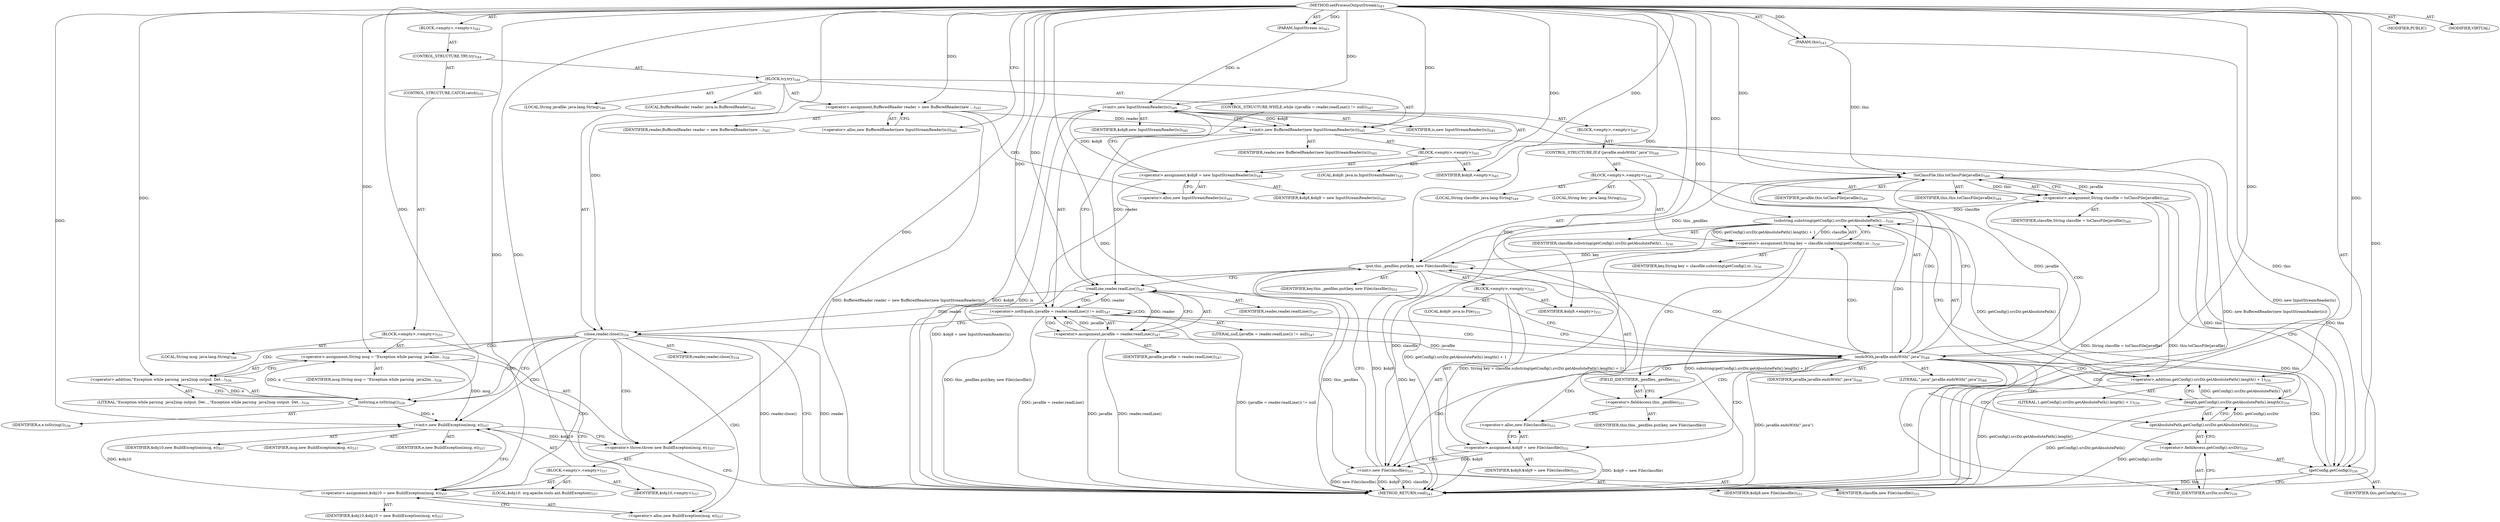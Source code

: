 digraph "setProcessOutputStream" {  
"111669149718" [label = <(METHOD,setProcessOutputStream)<SUB>543</SUB>> ]
"115964117012" [label = <(PARAM,this)<SUB>543</SUB>> ]
"115964117043" [label = <(PARAM,InputStream is)<SUB>543</SUB>> ]
"25769803832" [label = <(BLOCK,&lt;empty&gt;,&lt;empty&gt;)<SUB>543</SUB>> ]
"47244640282" [label = <(CONTROL_STRUCTURE,TRY,try)<SUB>544</SUB>> ]
"25769803833" [label = <(BLOCK,try,try)<SUB>544</SUB>> ]
"94489280547" [label = <(LOCAL,BufferedReader reader: java.io.BufferedReader)<SUB>545</SUB>> ]
"30064771407" [label = <(&lt;operator&gt;.assignment,BufferedReader reader = new BufferedReader(new ...)<SUB>545</SUB>> ]
"68719477015" [label = <(IDENTIFIER,reader,BufferedReader reader = new BufferedReader(new ...)<SUB>545</SUB>> ]
"30064771408" [label = <(&lt;operator&gt;.alloc,new BufferedReader(new InputStreamReader(is)))<SUB>545</SUB>> ]
"30064771409" [label = <(&lt;init&gt;,new BufferedReader(new InputStreamReader(is)))<SUB>545</SUB>> ]
"68719477016" [label = <(IDENTIFIER,reader,new BufferedReader(new InputStreamReader(is)))<SUB>545</SUB>> ]
"25769803834" [label = <(BLOCK,&lt;empty&gt;,&lt;empty&gt;)<SUB>545</SUB>> ]
"94489280548" [label = <(LOCAL,$obj8: java.io.InputStreamReader)<SUB>545</SUB>> ]
"30064771410" [label = <(&lt;operator&gt;.assignment,$obj8 = new InputStreamReader(is))<SUB>545</SUB>> ]
"68719477017" [label = <(IDENTIFIER,$obj8,$obj8 = new InputStreamReader(is))<SUB>545</SUB>> ]
"30064771411" [label = <(&lt;operator&gt;.alloc,new InputStreamReader(is))<SUB>545</SUB>> ]
"30064771412" [label = <(&lt;init&gt;,new InputStreamReader(is))<SUB>545</SUB>> ]
"68719477018" [label = <(IDENTIFIER,$obj8,new InputStreamReader(is))<SUB>545</SUB>> ]
"68719477019" [label = <(IDENTIFIER,is,new InputStreamReader(is))<SUB>545</SUB>> ]
"68719477020" [label = <(IDENTIFIER,$obj8,&lt;empty&gt;)<SUB>545</SUB>> ]
"94489280549" [label = <(LOCAL,String javafile: java.lang.String)<SUB>546</SUB>> ]
"47244640283" [label = <(CONTROL_STRUCTURE,WHILE,while ((javafile = reader.readLine()) != null))<SUB>547</SUB>> ]
"30064771413" [label = <(&lt;operator&gt;.notEquals,(javafile = reader.readLine()) != null)<SUB>547</SUB>> ]
"30064771414" [label = <(&lt;operator&gt;.assignment,javafile = reader.readLine())<SUB>547</SUB>> ]
"68719477021" [label = <(IDENTIFIER,javafile,javafile = reader.readLine())<SUB>547</SUB>> ]
"30064771415" [label = <(readLine,reader.readLine())<SUB>547</SUB>> ]
"68719477022" [label = <(IDENTIFIER,reader,reader.readLine())<SUB>547</SUB>> ]
"90194313280" [label = <(LITERAL,null,(javafile = reader.readLine()) != null)<SUB>547</SUB>> ]
"25769803835" [label = <(BLOCK,&lt;empty&gt;,&lt;empty&gt;)<SUB>547</SUB>> ]
"47244640284" [label = <(CONTROL_STRUCTURE,IF,if (javafile.endsWith(&quot;.java&quot;)))<SUB>548</SUB>> ]
"30064771416" [label = <(endsWith,javafile.endsWith(&quot;.java&quot;))<SUB>548</SUB>> ]
"68719477023" [label = <(IDENTIFIER,javafile,javafile.endsWith(&quot;.java&quot;))<SUB>548</SUB>> ]
"90194313281" [label = <(LITERAL,&quot;.java&quot;,javafile.endsWith(&quot;.java&quot;))<SUB>548</SUB>> ]
"25769803836" [label = <(BLOCK,&lt;empty&gt;,&lt;empty&gt;)<SUB>548</SUB>> ]
"94489280550" [label = <(LOCAL,String classfile: java.lang.String)<SUB>549</SUB>> ]
"30064771417" [label = <(&lt;operator&gt;.assignment,String classfile = toClassFile(javafile))<SUB>549</SUB>> ]
"68719477024" [label = <(IDENTIFIER,classfile,String classfile = toClassFile(javafile))<SUB>549</SUB>> ]
"30064771418" [label = <(toClassFile,this.toClassFile(javafile))<SUB>549</SUB>> ]
"68719476786" [label = <(IDENTIFIER,this,this.toClassFile(javafile))<SUB>549</SUB>> ]
"68719477025" [label = <(IDENTIFIER,javafile,this.toClassFile(javafile))<SUB>549</SUB>> ]
"94489280551" [label = <(LOCAL,String key: java.lang.String)<SUB>550</SUB>> ]
"30064771419" [label = <(&lt;operator&gt;.assignment,String key = classfile.substring(getConfig().sr...)<SUB>550</SUB>> ]
"68719477026" [label = <(IDENTIFIER,key,String key = classfile.substring(getConfig().sr...)<SUB>550</SUB>> ]
"30064771420" [label = <(substring,substring(getConfig().srcDir.getAbsolutePath()....)<SUB>550</SUB>> ]
"68719477027" [label = <(IDENTIFIER,classfile,substring(getConfig().srcDir.getAbsolutePath()....)<SUB>550</SUB>> ]
"30064771421" [label = <(&lt;operator&gt;.addition,getConfig().srcDir.getAbsolutePath().length() + 1)<SUB>550</SUB>> ]
"30064771422" [label = <(length,getConfig().srcDir.getAbsolutePath().length())<SUB>550</SUB>> ]
"30064771423" [label = <(getAbsolutePath,getConfig().srcDir.getAbsolutePath())<SUB>550</SUB>> ]
"30064771424" [label = <(&lt;operator&gt;.fieldAccess,getConfig().srcDir)<SUB>550</SUB>> ]
"30064771425" [label = <(getConfig,getConfig())<SUB>550</SUB>> ]
"68719476787" [label = <(IDENTIFIER,this,getConfig())<SUB>550</SUB>> ]
"55834574908" [label = <(FIELD_IDENTIFIER,srcDir,srcDir)<SUB>550</SUB>> ]
"90194313282" [label = <(LITERAL,1,getConfig().srcDir.getAbsolutePath().length() + 1)<SUB>550</SUB>> ]
"30064771426" [label = <(put,this._genfiles.put(key, new File(classfile)))<SUB>551</SUB>> ]
"30064771427" [label = <(&lt;operator&gt;.fieldAccess,this._genfiles)<SUB>551</SUB>> ]
"68719477028" [label = <(IDENTIFIER,this,this._genfiles.put(key, new File(classfile)))> ]
"55834574909" [label = <(FIELD_IDENTIFIER,_genfiles,_genfiles)<SUB>551</SUB>> ]
"68719477029" [label = <(IDENTIFIER,key,this._genfiles.put(key, new File(classfile)))<SUB>551</SUB>> ]
"25769803837" [label = <(BLOCK,&lt;empty&gt;,&lt;empty&gt;)<SUB>551</SUB>> ]
"94489280552" [label = <(LOCAL,$obj9: java.io.File)<SUB>551</SUB>> ]
"30064771428" [label = <(&lt;operator&gt;.assignment,$obj9 = new File(classfile))<SUB>551</SUB>> ]
"68719477030" [label = <(IDENTIFIER,$obj9,$obj9 = new File(classfile))<SUB>551</SUB>> ]
"30064771429" [label = <(&lt;operator&gt;.alloc,new File(classfile))<SUB>551</SUB>> ]
"30064771430" [label = <(&lt;init&gt;,new File(classfile))<SUB>551</SUB>> ]
"68719477031" [label = <(IDENTIFIER,$obj9,new File(classfile))<SUB>551</SUB>> ]
"68719477032" [label = <(IDENTIFIER,classfile,new File(classfile))<SUB>551</SUB>> ]
"68719477033" [label = <(IDENTIFIER,$obj9,&lt;empty&gt;)<SUB>551</SUB>> ]
"30064771431" [label = <(close,reader.close())<SUB>554</SUB>> ]
"68719477034" [label = <(IDENTIFIER,reader,reader.close())<SUB>554</SUB>> ]
"47244640285" [label = <(CONTROL_STRUCTURE,CATCH,catch)<SUB>555</SUB>> ]
"25769803838" [label = <(BLOCK,&lt;empty&gt;,&lt;empty&gt;)<SUB>555</SUB>> ]
"94489280553" [label = <(LOCAL,String msg: java.lang.String)<SUB>556</SUB>> ]
"30064771432" [label = <(&lt;operator&gt;.assignment,String msg = &quot;Exception while parsing  java2iio...)<SUB>556</SUB>> ]
"68719477035" [label = <(IDENTIFIER,msg,String msg = &quot;Exception while parsing  java2iio...)<SUB>556</SUB>> ]
"30064771433" [label = <(&lt;operator&gt;.addition,&quot;Exception while parsing  java2iiop output. Det...)<SUB>556</SUB>> ]
"90194313283" [label = <(LITERAL,&quot;Exception while parsing  java2iiop output. Det...,&quot;Exception while parsing  java2iiop output. Det...)<SUB>556</SUB>> ]
"30064771434" [label = <(toString,e.toString())<SUB>556</SUB>> ]
"68719477036" [label = <(IDENTIFIER,e,e.toString())<SUB>556</SUB>> ]
"30064771435" [label = <(&lt;operator&gt;.throw,throw new BuildException(msg, e);)<SUB>557</SUB>> ]
"25769803839" [label = <(BLOCK,&lt;empty&gt;,&lt;empty&gt;)<SUB>557</SUB>> ]
"94489280554" [label = <(LOCAL,$obj10: org.apache.tools.ant.BuildException)<SUB>557</SUB>> ]
"30064771436" [label = <(&lt;operator&gt;.assignment,$obj10 = new BuildException(msg, e))<SUB>557</SUB>> ]
"68719477037" [label = <(IDENTIFIER,$obj10,$obj10 = new BuildException(msg, e))<SUB>557</SUB>> ]
"30064771437" [label = <(&lt;operator&gt;.alloc,new BuildException(msg, e))<SUB>557</SUB>> ]
"30064771438" [label = <(&lt;init&gt;,new BuildException(msg, e))<SUB>557</SUB>> ]
"68719477038" [label = <(IDENTIFIER,$obj10,new BuildException(msg, e))<SUB>557</SUB>> ]
"68719477039" [label = <(IDENTIFIER,msg,new BuildException(msg, e))<SUB>557</SUB>> ]
"68719477040" [label = <(IDENTIFIER,e,new BuildException(msg, e))<SUB>557</SUB>> ]
"68719477041" [label = <(IDENTIFIER,$obj10,&lt;empty&gt;)<SUB>557</SUB>> ]
"133143986244" [label = <(MODIFIER,PUBLIC)> ]
"133143986245" [label = <(MODIFIER,VIRTUAL)> ]
"128849018902" [label = <(METHOD_RETURN,void)<SUB>543</SUB>> ]
  "111669149718" -> "115964117012"  [ label = "AST: "] 
  "111669149718" -> "115964117043"  [ label = "AST: "] 
  "111669149718" -> "25769803832"  [ label = "AST: "] 
  "111669149718" -> "133143986244"  [ label = "AST: "] 
  "111669149718" -> "133143986245"  [ label = "AST: "] 
  "111669149718" -> "128849018902"  [ label = "AST: "] 
  "25769803832" -> "47244640282"  [ label = "AST: "] 
  "47244640282" -> "25769803833"  [ label = "AST: "] 
  "47244640282" -> "47244640285"  [ label = "AST: "] 
  "25769803833" -> "94489280547"  [ label = "AST: "] 
  "25769803833" -> "30064771407"  [ label = "AST: "] 
  "25769803833" -> "30064771409"  [ label = "AST: "] 
  "25769803833" -> "94489280549"  [ label = "AST: "] 
  "25769803833" -> "47244640283"  [ label = "AST: "] 
  "25769803833" -> "30064771431"  [ label = "AST: "] 
  "30064771407" -> "68719477015"  [ label = "AST: "] 
  "30064771407" -> "30064771408"  [ label = "AST: "] 
  "30064771409" -> "68719477016"  [ label = "AST: "] 
  "30064771409" -> "25769803834"  [ label = "AST: "] 
  "25769803834" -> "94489280548"  [ label = "AST: "] 
  "25769803834" -> "30064771410"  [ label = "AST: "] 
  "25769803834" -> "30064771412"  [ label = "AST: "] 
  "25769803834" -> "68719477020"  [ label = "AST: "] 
  "30064771410" -> "68719477017"  [ label = "AST: "] 
  "30064771410" -> "30064771411"  [ label = "AST: "] 
  "30064771412" -> "68719477018"  [ label = "AST: "] 
  "30064771412" -> "68719477019"  [ label = "AST: "] 
  "47244640283" -> "30064771413"  [ label = "AST: "] 
  "47244640283" -> "25769803835"  [ label = "AST: "] 
  "30064771413" -> "30064771414"  [ label = "AST: "] 
  "30064771413" -> "90194313280"  [ label = "AST: "] 
  "30064771414" -> "68719477021"  [ label = "AST: "] 
  "30064771414" -> "30064771415"  [ label = "AST: "] 
  "30064771415" -> "68719477022"  [ label = "AST: "] 
  "25769803835" -> "47244640284"  [ label = "AST: "] 
  "47244640284" -> "30064771416"  [ label = "AST: "] 
  "47244640284" -> "25769803836"  [ label = "AST: "] 
  "30064771416" -> "68719477023"  [ label = "AST: "] 
  "30064771416" -> "90194313281"  [ label = "AST: "] 
  "25769803836" -> "94489280550"  [ label = "AST: "] 
  "25769803836" -> "30064771417"  [ label = "AST: "] 
  "25769803836" -> "94489280551"  [ label = "AST: "] 
  "25769803836" -> "30064771419"  [ label = "AST: "] 
  "25769803836" -> "30064771426"  [ label = "AST: "] 
  "30064771417" -> "68719477024"  [ label = "AST: "] 
  "30064771417" -> "30064771418"  [ label = "AST: "] 
  "30064771418" -> "68719476786"  [ label = "AST: "] 
  "30064771418" -> "68719477025"  [ label = "AST: "] 
  "30064771419" -> "68719477026"  [ label = "AST: "] 
  "30064771419" -> "30064771420"  [ label = "AST: "] 
  "30064771420" -> "68719477027"  [ label = "AST: "] 
  "30064771420" -> "30064771421"  [ label = "AST: "] 
  "30064771421" -> "30064771422"  [ label = "AST: "] 
  "30064771421" -> "90194313282"  [ label = "AST: "] 
  "30064771422" -> "30064771423"  [ label = "AST: "] 
  "30064771423" -> "30064771424"  [ label = "AST: "] 
  "30064771424" -> "30064771425"  [ label = "AST: "] 
  "30064771424" -> "55834574908"  [ label = "AST: "] 
  "30064771425" -> "68719476787"  [ label = "AST: "] 
  "30064771426" -> "30064771427"  [ label = "AST: "] 
  "30064771426" -> "68719477029"  [ label = "AST: "] 
  "30064771426" -> "25769803837"  [ label = "AST: "] 
  "30064771427" -> "68719477028"  [ label = "AST: "] 
  "30064771427" -> "55834574909"  [ label = "AST: "] 
  "25769803837" -> "94489280552"  [ label = "AST: "] 
  "25769803837" -> "30064771428"  [ label = "AST: "] 
  "25769803837" -> "30064771430"  [ label = "AST: "] 
  "25769803837" -> "68719477033"  [ label = "AST: "] 
  "30064771428" -> "68719477030"  [ label = "AST: "] 
  "30064771428" -> "30064771429"  [ label = "AST: "] 
  "30064771430" -> "68719477031"  [ label = "AST: "] 
  "30064771430" -> "68719477032"  [ label = "AST: "] 
  "30064771431" -> "68719477034"  [ label = "AST: "] 
  "47244640285" -> "25769803838"  [ label = "AST: "] 
  "25769803838" -> "94489280553"  [ label = "AST: "] 
  "25769803838" -> "30064771432"  [ label = "AST: "] 
  "25769803838" -> "30064771435"  [ label = "AST: "] 
  "30064771432" -> "68719477035"  [ label = "AST: "] 
  "30064771432" -> "30064771433"  [ label = "AST: "] 
  "30064771433" -> "90194313283"  [ label = "AST: "] 
  "30064771433" -> "30064771434"  [ label = "AST: "] 
  "30064771434" -> "68719477036"  [ label = "AST: "] 
  "30064771435" -> "25769803839"  [ label = "AST: "] 
  "25769803839" -> "94489280554"  [ label = "AST: "] 
  "25769803839" -> "30064771436"  [ label = "AST: "] 
  "25769803839" -> "30064771438"  [ label = "AST: "] 
  "25769803839" -> "68719477041"  [ label = "AST: "] 
  "30064771436" -> "68719477037"  [ label = "AST: "] 
  "30064771436" -> "30064771437"  [ label = "AST: "] 
  "30064771438" -> "68719477038"  [ label = "AST: "] 
  "30064771438" -> "68719477039"  [ label = "AST: "] 
  "30064771438" -> "68719477040"  [ label = "AST: "] 
  "30064771407" -> "30064771411"  [ label = "CFG: "] 
  "30064771409" -> "30064771415"  [ label = "CFG: "] 
  "30064771431" -> "128849018902"  [ label = "CFG: "] 
  "30064771431" -> "30064771434"  [ label = "CFG: "] 
  "30064771408" -> "30064771407"  [ label = "CFG: "] 
  "30064771413" -> "30064771416"  [ label = "CFG: "] 
  "30064771413" -> "30064771431"  [ label = "CFG: "] 
  "30064771432" -> "30064771437"  [ label = "CFG: "] 
  "30064771435" -> "128849018902"  [ label = "CFG: "] 
  "30064771410" -> "30064771412"  [ label = "CFG: "] 
  "30064771412" -> "30064771409"  [ label = "CFG: "] 
  "30064771414" -> "30064771413"  [ label = "CFG: "] 
  "30064771433" -> "30064771432"  [ label = "CFG: "] 
  "30064771411" -> "30064771410"  [ label = "CFG: "] 
  "30064771415" -> "30064771414"  [ label = "CFG: "] 
  "30064771416" -> "30064771415"  [ label = "CFG: "] 
  "30064771416" -> "30064771418"  [ label = "CFG: "] 
  "30064771434" -> "30064771433"  [ label = "CFG: "] 
  "30064771436" -> "30064771438"  [ label = "CFG: "] 
  "30064771438" -> "30064771435"  [ label = "CFG: "] 
  "30064771417" -> "30064771425"  [ label = "CFG: "] 
  "30064771419" -> "55834574909"  [ label = "CFG: "] 
  "30064771426" -> "30064771415"  [ label = "CFG: "] 
  "30064771437" -> "30064771436"  [ label = "CFG: "] 
  "30064771418" -> "30064771417"  [ label = "CFG: "] 
  "30064771420" -> "30064771419"  [ label = "CFG: "] 
  "30064771427" -> "30064771429"  [ label = "CFG: "] 
  "30064771421" -> "30064771420"  [ label = "CFG: "] 
  "55834574909" -> "30064771427"  [ label = "CFG: "] 
  "30064771428" -> "30064771430"  [ label = "CFG: "] 
  "30064771430" -> "30064771426"  [ label = "CFG: "] 
  "30064771422" -> "30064771421"  [ label = "CFG: "] 
  "30064771429" -> "30064771428"  [ label = "CFG: "] 
  "30064771423" -> "30064771422"  [ label = "CFG: "] 
  "30064771424" -> "30064771423"  [ label = "CFG: "] 
  "30064771425" -> "55834574908"  [ label = "CFG: "] 
  "55834574908" -> "30064771424"  [ label = "CFG: "] 
  "111669149718" -> "30064771408"  [ label = "CFG: "] 
  "115964117012" -> "128849018902"  [ label = "DDG: this"] 
  "30064771407" -> "128849018902"  [ label = "DDG: BufferedReader reader = new BufferedReader(new InputStreamReader(is))"] 
  "30064771410" -> "128849018902"  [ label = "DDG: $obj8 = new InputStreamReader(is)"] 
  "30064771412" -> "128849018902"  [ label = "DDG: $obj8"] 
  "30064771412" -> "128849018902"  [ label = "DDG: is"] 
  "30064771412" -> "128849018902"  [ label = "DDG: new InputStreamReader(is)"] 
  "30064771409" -> "128849018902"  [ label = "DDG: new BufferedReader(new InputStreamReader(is))"] 
  "30064771414" -> "128849018902"  [ label = "DDG: javafile"] 
  "30064771414" -> "128849018902"  [ label = "DDG: reader.readLine()"] 
  "30064771413" -> "128849018902"  [ label = "DDG: javafile = reader.readLine()"] 
  "30064771413" -> "128849018902"  [ label = "DDG: (javafile = reader.readLine()) != null"] 
  "30064771431" -> "128849018902"  [ label = "DDG: reader"] 
  "30064771431" -> "128849018902"  [ label = "DDG: reader.close()"] 
  "30064771416" -> "128849018902"  [ label = "DDG: javafile.endsWith(&quot;.java&quot;)"] 
  "30064771417" -> "128849018902"  [ label = "DDG: this.toClassFile(javafile)"] 
  "30064771417" -> "128849018902"  [ label = "DDG: String classfile = toClassFile(javafile)"] 
  "30064771425" -> "128849018902"  [ label = "DDG: this"] 
  "30064771423" -> "128849018902"  [ label = "DDG: getConfig().srcDir"] 
  "30064771422" -> "128849018902"  [ label = "DDG: getConfig().srcDir.getAbsolutePath()"] 
  "30064771421" -> "128849018902"  [ label = "DDG: getConfig().srcDir.getAbsolutePath().length()"] 
  "30064771420" -> "128849018902"  [ label = "DDG: getConfig().srcDir.getAbsolutePath().length() + 1"] 
  "30064771419" -> "128849018902"  [ label = "DDG: substring(getConfig().srcDir.getAbsolutePath().length() + 1)"] 
  "30064771419" -> "128849018902"  [ label = "DDG: String key = classfile.substring(getConfig().srcDir.getAbsolutePath().length() + 1)"] 
  "30064771426" -> "128849018902"  [ label = "DDG: this._genfiles"] 
  "30064771426" -> "128849018902"  [ label = "DDG: key"] 
  "30064771428" -> "128849018902"  [ label = "DDG: $obj9 = new File(classfile)"] 
  "30064771430" -> "128849018902"  [ label = "DDG: $obj9"] 
  "30064771430" -> "128849018902"  [ label = "DDG: classfile"] 
  "30064771430" -> "128849018902"  [ label = "DDG: new File(classfile)"] 
  "30064771426" -> "128849018902"  [ label = "DDG: this._genfiles.put(key, new File(classfile))"] 
  "111669149718" -> "115964117012"  [ label = "DDG: "] 
  "111669149718" -> "115964117043"  [ label = "DDG: "] 
  "111669149718" -> "30064771407"  [ label = "DDG: "] 
  "30064771407" -> "30064771409"  [ label = "DDG: reader"] 
  "111669149718" -> "30064771409"  [ label = "DDG: "] 
  "30064771412" -> "30064771409"  [ label = "DDG: $obj8"] 
  "30064771415" -> "30064771431"  [ label = "DDG: reader"] 
  "111669149718" -> "30064771431"  [ label = "DDG: "] 
  "111669149718" -> "30064771432"  [ label = "DDG: "] 
  "30064771434" -> "30064771432"  [ label = "DDG: e"] 
  "111669149718" -> "30064771410"  [ label = "DDG: "] 
  "111669149718" -> "68719477020"  [ label = "DDG: "] 
  "30064771414" -> "30064771413"  [ label = "DDG: javafile"] 
  "30064771415" -> "30064771413"  [ label = "DDG: reader"] 
  "111669149718" -> "30064771413"  [ label = "DDG: "] 
  "30064771438" -> "30064771435"  [ label = "DDG: $obj10"] 
  "111669149718" -> "30064771435"  [ label = "DDG: "] 
  "30064771410" -> "30064771412"  [ label = "DDG: $obj8"] 
  "111669149718" -> "30064771412"  [ label = "DDG: "] 
  "115964117043" -> "30064771412"  [ label = "DDG: is"] 
  "30064771415" -> "30064771414"  [ label = "DDG: reader"] 
  "111669149718" -> "30064771433"  [ label = "DDG: "] 
  "30064771434" -> "30064771433"  [ label = "DDG: e"] 
  "111669149718" -> "30064771436"  [ label = "DDG: "] 
  "111669149718" -> "68719477041"  [ label = "DDG: "] 
  "30064771409" -> "30064771415"  [ label = "DDG: reader"] 
  "111669149718" -> "30064771415"  [ label = "DDG: "] 
  "30064771414" -> "30064771416"  [ label = "DDG: javafile"] 
  "111669149718" -> "30064771416"  [ label = "DDG: "] 
  "30064771418" -> "30064771417"  [ label = "DDG: this"] 
  "30064771418" -> "30064771417"  [ label = "DDG: javafile"] 
  "30064771420" -> "30064771419"  [ label = "DDG: classfile"] 
  "30064771420" -> "30064771419"  [ label = "DDG: getConfig().srcDir.getAbsolutePath().length() + 1"] 
  "111669149718" -> "30064771434"  [ label = "DDG: "] 
  "30064771436" -> "30064771438"  [ label = "DDG: $obj10"] 
  "111669149718" -> "30064771438"  [ label = "DDG: "] 
  "30064771432" -> "30064771438"  [ label = "DDG: msg"] 
  "30064771434" -> "30064771438"  [ label = "DDG: e"] 
  "30064771425" -> "30064771426"  [ label = "DDG: this"] 
  "30064771419" -> "30064771426"  [ label = "DDG: key"] 
  "111669149718" -> "30064771426"  [ label = "DDG: "] 
  "30064771430" -> "30064771426"  [ label = "DDG: $obj9"] 
  "115964117012" -> "30064771418"  [ label = "DDG: this"] 
  "30064771425" -> "30064771418"  [ label = "DDG: this"] 
  "30064771426" -> "30064771418"  [ label = "DDG: this._genfiles"] 
  "111669149718" -> "30064771418"  [ label = "DDG: "] 
  "30064771416" -> "30064771418"  [ label = "DDG: javafile"] 
  "30064771417" -> "30064771420"  [ label = "DDG: classfile"] 
  "111669149718" -> "30064771420"  [ label = "DDG: "] 
  "30064771422" -> "30064771420"  [ label = "DDG: getConfig().srcDir.getAbsolutePath()"] 
  "111669149718" -> "30064771428"  [ label = "DDG: "] 
  "111669149718" -> "68719477033"  [ label = "DDG: "] 
  "30064771422" -> "30064771421"  [ label = "DDG: getConfig().srcDir.getAbsolutePath()"] 
  "111669149718" -> "30064771421"  [ label = "DDG: "] 
  "30064771428" -> "30064771430"  [ label = "DDG: $obj9"] 
  "111669149718" -> "30064771430"  [ label = "DDG: "] 
  "30064771420" -> "30064771430"  [ label = "DDG: classfile"] 
  "30064771423" -> "30064771422"  [ label = "DDG: getConfig().srcDir"] 
  "30064771418" -> "30064771425"  [ label = "DDG: this"] 
  "111669149718" -> "30064771425"  [ label = "DDG: "] 
  "30064771431" -> "30064771438"  [ label = "CDG: "] 
  "30064771431" -> "30064771436"  [ label = "CDG: "] 
  "30064771431" -> "30064771437"  [ label = "CDG: "] 
  "30064771431" -> "30064771434"  [ label = "CDG: "] 
  "30064771431" -> "30064771435"  [ label = "CDG: "] 
  "30064771431" -> "30064771432"  [ label = "CDG: "] 
  "30064771431" -> "30064771433"  [ label = "CDG: "] 
  "30064771413" -> "30064771416"  [ label = "CDG: "] 
  "30064771413" -> "30064771414"  [ label = "CDG: "] 
  "30064771413" -> "30064771415"  [ label = "CDG: "] 
  "30064771413" -> "30064771413"  [ label = "CDG: "] 
  "30064771416" -> "30064771430"  [ label = "CDG: "] 
  "30064771416" -> "30064771428"  [ label = "CDG: "] 
  "30064771416" -> "30064771429"  [ label = "CDG: "] 
  "30064771416" -> "30064771426"  [ label = "CDG: "] 
  "30064771416" -> "30064771427"  [ label = "CDG: "] 
  "30064771416" -> "55834574908"  [ label = "CDG: "] 
  "30064771416" -> "55834574909"  [ label = "CDG: "] 
  "30064771416" -> "30064771424"  [ label = "CDG: "] 
  "30064771416" -> "30064771425"  [ label = "CDG: "] 
  "30064771416" -> "30064771422"  [ label = "CDG: "] 
  "30064771416" -> "30064771423"  [ label = "CDG: "] 
  "30064771416" -> "30064771420"  [ label = "CDG: "] 
  "30064771416" -> "30064771421"  [ label = "CDG: "] 
  "30064771416" -> "30064771418"  [ label = "CDG: "] 
  "30064771416" -> "30064771419"  [ label = "CDG: "] 
  "30064771416" -> "30064771417"  [ label = "CDG: "] 
}
